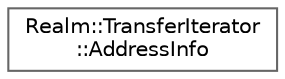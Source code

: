 digraph "Graphical Class Hierarchy"
{
 // LATEX_PDF_SIZE
  bgcolor="transparent";
  edge [fontname=Helvetica,fontsize=10,labelfontname=Helvetica,labelfontsize=10];
  node [fontname=Helvetica,fontsize=10,shape=box,height=0.2,width=0.4];
  rankdir="LR";
  Node0 [id="Node000000",label="Realm::TransferIterator\l::AddressInfo",height=0.2,width=0.4,color="grey40", fillcolor="white", style="filled",URL="$structRealm_1_1TransferIterator_1_1AddressInfo.html",tooltip=" "];
}
